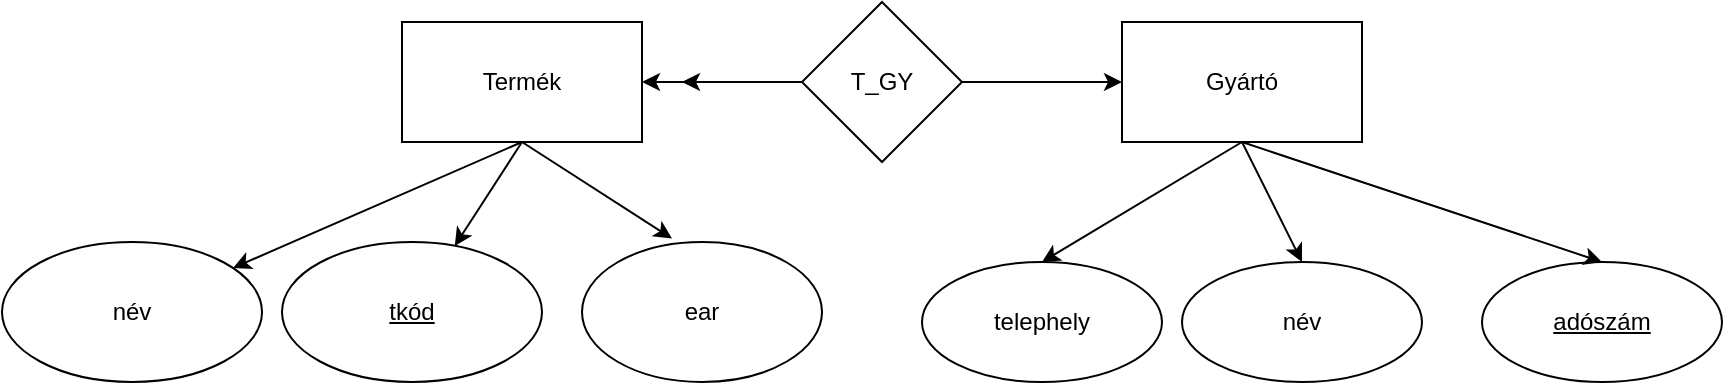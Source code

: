 <mxfile version="20.3.6" type="device"><diagram id="DoeqNn2tJh_LkhkoRb08" name="Page-1"><mxGraphModel dx="2259" dy="781" grid="1" gridSize="10" guides="1" tooltips="1" connect="1" arrows="1" fold="1" page="1" pageScale="1" pageWidth="850" pageHeight="1100" math="0" shadow="0"><root><mxCell id="0"/><mxCell id="1" parent="0"/><mxCell id="Cz1hdv67G042GtznL5sQ-6" value="" style="edgeStyle=orthogonalEdgeStyle;rounded=0;orthogonalLoop=1;jettySize=auto;html=1;exitX=0;exitY=0.5;exitDx=0;exitDy=0;entryX=1;entryY=0.5;entryDx=0;entryDy=0;" edge="1" parent="1" source="Cz1hdv67G042GtznL5sQ-5" target="Cz1hdv67G042GtznL5sQ-4"><mxGeometry relative="1" as="geometry"><mxPoint x="280" y="160" as="targetPoint"/></mxGeometry></mxCell><mxCell id="Cz1hdv67G042GtznL5sQ-4" value="Termék" style="rounded=0;whiteSpace=wrap;html=1;" vertex="1" parent="1"><mxGeometry x="130" y="120" width="120" height="60" as="geometry"/></mxCell><mxCell id="Cz1hdv67G042GtznL5sQ-8" value="" style="edgeStyle=orthogonalEdgeStyle;rounded=0;orthogonalLoop=1;jettySize=auto;html=1;" edge="1" parent="1" source="Cz1hdv67G042GtznL5sQ-5" target="Cz1hdv67G042GtznL5sQ-7"><mxGeometry relative="1" as="geometry"/></mxCell><mxCell id="Cz1hdv67G042GtznL5sQ-5" value="T_GY" style="rhombus;whiteSpace=wrap;html=1;rounded=0;" vertex="1" parent="1"><mxGeometry x="330" y="110" width="80" height="80" as="geometry"/></mxCell><mxCell id="Cz1hdv67G042GtznL5sQ-7" value="Gyártó" style="whiteSpace=wrap;html=1;rounded=0;" vertex="1" parent="1"><mxGeometry x="490" y="120" width="120" height="60" as="geometry"/></mxCell><mxCell id="Cz1hdv67G042GtznL5sQ-9" value="" style="endArrow=classic;html=1;rounded=0;exitX=0;exitY=0.5;exitDx=0;exitDy=0;" edge="1" parent="1" source="Cz1hdv67G042GtznL5sQ-5"><mxGeometry width="50" height="50" relative="1" as="geometry"><mxPoint x="400" y="430" as="sourcePoint"/><mxPoint x="270" y="150" as="targetPoint"/></mxGeometry></mxCell><mxCell id="Cz1hdv67G042GtznL5sQ-10" value="&lt;u&gt;tkód&lt;/u&gt;" style="ellipse;whiteSpace=wrap;html=1;" vertex="1" parent="1"><mxGeometry x="70" y="230" width="130" height="70" as="geometry"/></mxCell><mxCell id="Cz1hdv67G042GtznL5sQ-11" value="név" style="ellipse;whiteSpace=wrap;html=1;" vertex="1" parent="1"><mxGeometry x="-70" y="230" width="130" height="70" as="geometry"/></mxCell><mxCell id="Cz1hdv67G042GtznL5sQ-12" value="" style="endArrow=classic;html=1;rounded=0;exitX=0.5;exitY=1;exitDx=0;exitDy=0;" edge="1" parent="1" source="Cz1hdv67G042GtznL5sQ-4" target="Cz1hdv67G042GtznL5sQ-11"><mxGeometry width="50" height="50" relative="1" as="geometry"><mxPoint x="390" y="270" as="sourcePoint"/><mxPoint x="440" y="220" as="targetPoint"/></mxGeometry></mxCell><mxCell id="Cz1hdv67G042GtznL5sQ-13" value="" style="endArrow=classic;html=1;rounded=0;exitX=0.5;exitY=1;exitDx=0;exitDy=0;" edge="1" parent="1" source="Cz1hdv67G042GtznL5sQ-4" target="Cz1hdv67G042GtznL5sQ-10"><mxGeometry width="50" height="50" relative="1" as="geometry"><mxPoint x="390" y="270" as="sourcePoint"/><mxPoint x="120" y="250" as="targetPoint"/></mxGeometry></mxCell><mxCell id="Cz1hdv67G042GtznL5sQ-16" value="ear" style="ellipse;whiteSpace=wrap;html=1;" vertex="1" parent="1"><mxGeometry x="220" y="230" width="120" height="70" as="geometry"/></mxCell><mxCell id="Cz1hdv67G042GtznL5sQ-17" value="" style="endArrow=classic;html=1;rounded=0;entryX=0.375;entryY=-0.025;entryDx=0;entryDy=0;entryPerimeter=0;exitX=0.5;exitY=1;exitDx=0;exitDy=0;" edge="1" parent="1" source="Cz1hdv67G042GtznL5sQ-4" target="Cz1hdv67G042GtznL5sQ-16"><mxGeometry width="50" height="50" relative="1" as="geometry"><mxPoint x="390" y="270" as="sourcePoint"/><mxPoint x="440" y="220" as="targetPoint"/></mxGeometry></mxCell><mxCell id="Cz1hdv67G042GtznL5sQ-18" value="&lt;u&gt;adószám&lt;/u&gt;" style="ellipse;whiteSpace=wrap;html=1;rounded=0;" vertex="1" parent="1"><mxGeometry x="670" y="240" width="120" height="60" as="geometry"/></mxCell><mxCell id="Cz1hdv67G042GtznL5sQ-20" value="név" style="ellipse;whiteSpace=wrap;html=1;rounded=0;" vertex="1" parent="1"><mxGeometry x="520" y="240" width="120" height="60" as="geometry"/></mxCell><mxCell id="Cz1hdv67G042GtznL5sQ-22" value="" style="endArrow=classic;html=1;rounded=0;entryX=0.5;entryY=0;entryDx=0;entryDy=0;exitX=0.5;exitY=1;exitDx=0;exitDy=0;" edge="1" parent="1" source="Cz1hdv67G042GtznL5sQ-7" target="Cz1hdv67G042GtznL5sQ-20"><mxGeometry width="50" height="50" relative="1" as="geometry"><mxPoint x="390" y="270" as="sourcePoint"/><mxPoint x="440" y="220" as="targetPoint"/></mxGeometry></mxCell><mxCell id="Cz1hdv67G042GtznL5sQ-23" value="" style="endArrow=classic;html=1;rounded=0;entryX=0.5;entryY=0;entryDx=0;entryDy=0;exitX=0.5;exitY=1;exitDx=0;exitDy=0;" edge="1" parent="1" source="Cz1hdv67G042GtznL5sQ-7" target="Cz1hdv67G042GtznL5sQ-18"><mxGeometry width="50" height="50" relative="1" as="geometry"><mxPoint x="390" y="270" as="sourcePoint"/><mxPoint x="440" y="220" as="targetPoint"/></mxGeometry></mxCell><mxCell id="Cz1hdv67G042GtznL5sQ-24" value="" style="endArrow=classic;html=1;rounded=0;exitX=0.5;exitY=1;exitDx=0;exitDy=0;entryX=0.5;entryY=0;entryDx=0;entryDy=0;" edge="1" parent="1" source="Cz1hdv67G042GtznL5sQ-7" target="Cz1hdv67G042GtznL5sQ-25"><mxGeometry width="50" height="50" relative="1" as="geometry"><mxPoint x="390" y="270" as="sourcePoint"/><mxPoint x="460" y="230" as="targetPoint"/></mxGeometry></mxCell><mxCell id="Cz1hdv67G042GtznL5sQ-25" value="telephely" style="ellipse;whiteSpace=wrap;html=1;" vertex="1" parent="1"><mxGeometry x="390" y="240" width="120" height="60" as="geometry"/></mxCell></root></mxGraphModel></diagram></mxfile>